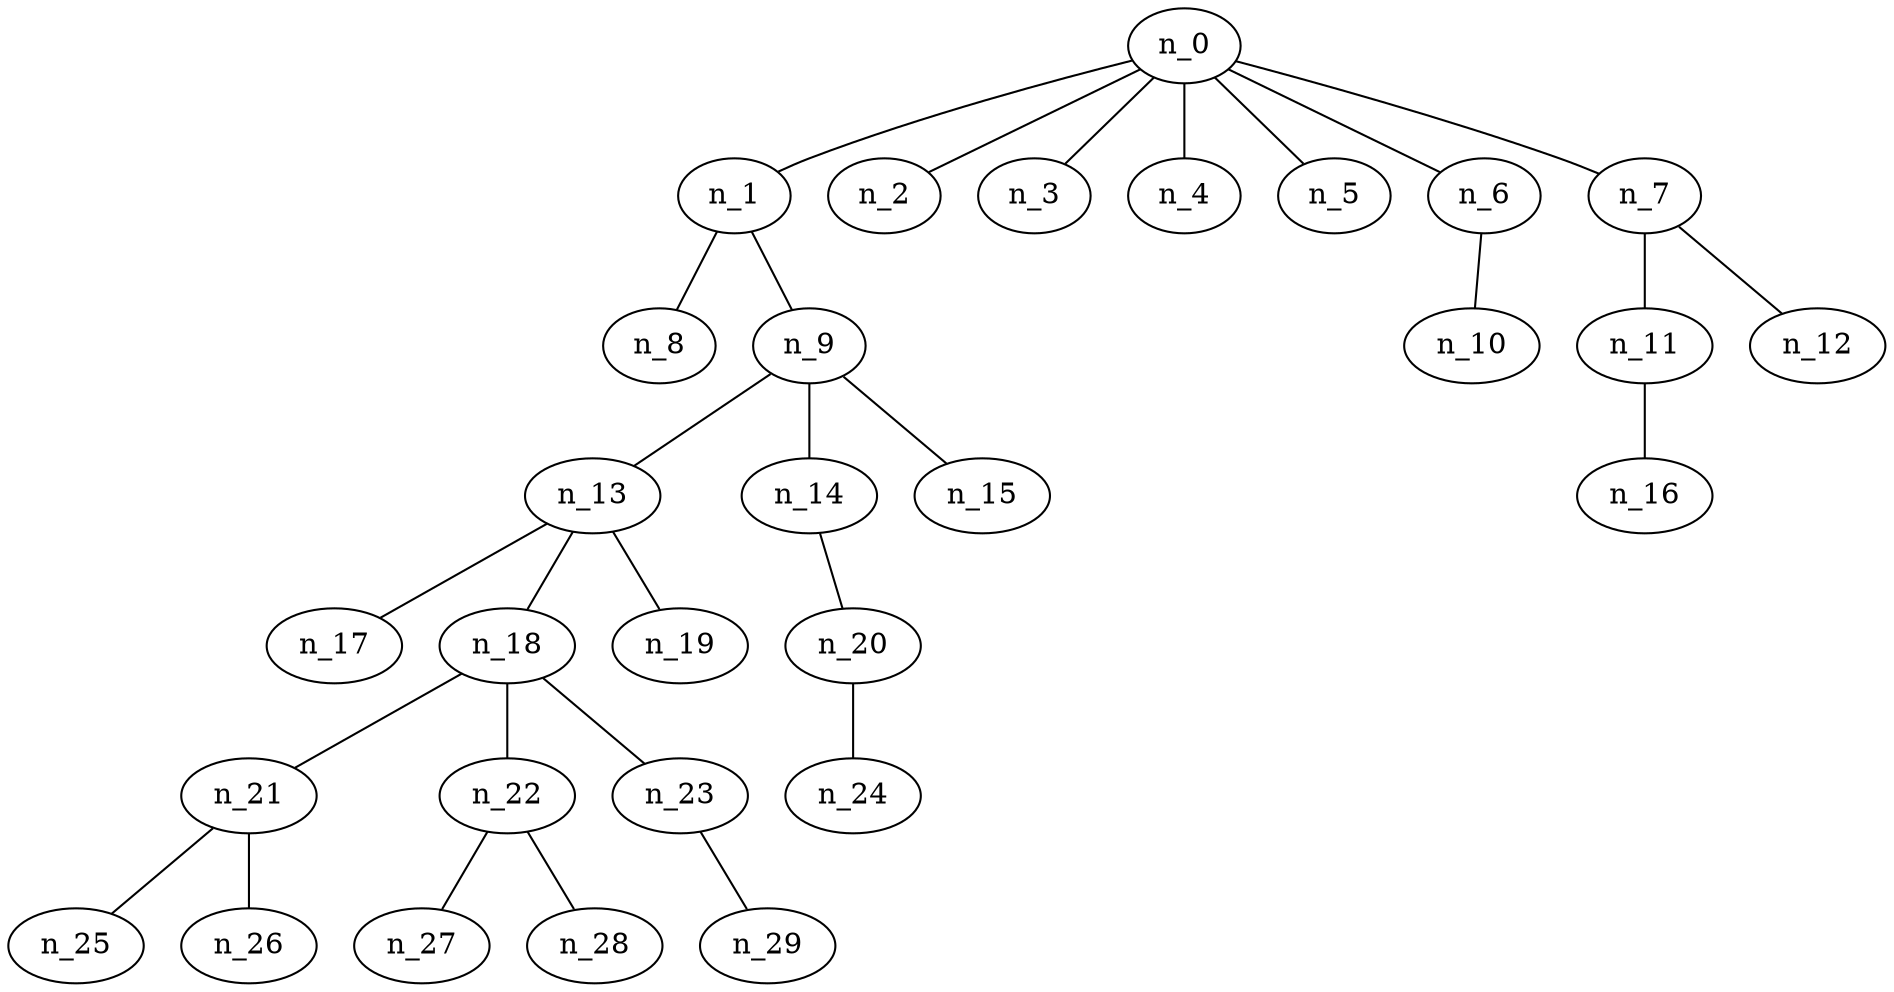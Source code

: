 graph grafoBarabasi_30_7_BFS  {
n_0;
n_1;
n_2;
n_3;
n_4;
n_5;
n_6;
n_7;
n_8;
n_9;
n_10;
n_11;
n_12;
n_13;
n_14;
n_15;
n_16;
n_17;
n_18;
n_19;
n_20;
n_21;
n_22;
n_23;
n_24;
n_25;
n_26;
n_27;
n_28;
n_29;
n_0 -- n_1;
n_0 -- n_2;
n_0 -- n_3;
n_0 -- n_4;
n_0 -- n_5;
n_0 -- n_6;
n_0 -- n_7;
n_1 -- n_8;
n_1 -- n_9;
n_6 -- n_10;
n_7 -- n_11;
n_7 -- n_12;
n_9 -- n_13;
n_9 -- n_14;
n_9 -- n_15;
n_11 -- n_16;
n_13 -- n_17;
n_13 -- n_18;
n_13 -- n_19;
n_14 -- n_20;
n_18 -- n_21;
n_18 -- n_22;
n_18 -- n_23;
n_20 -- n_24;
n_21 -- n_25;
n_21 -- n_26;
n_22 -- n_27;
n_22 -- n_28;
n_23 -- n_29;
}